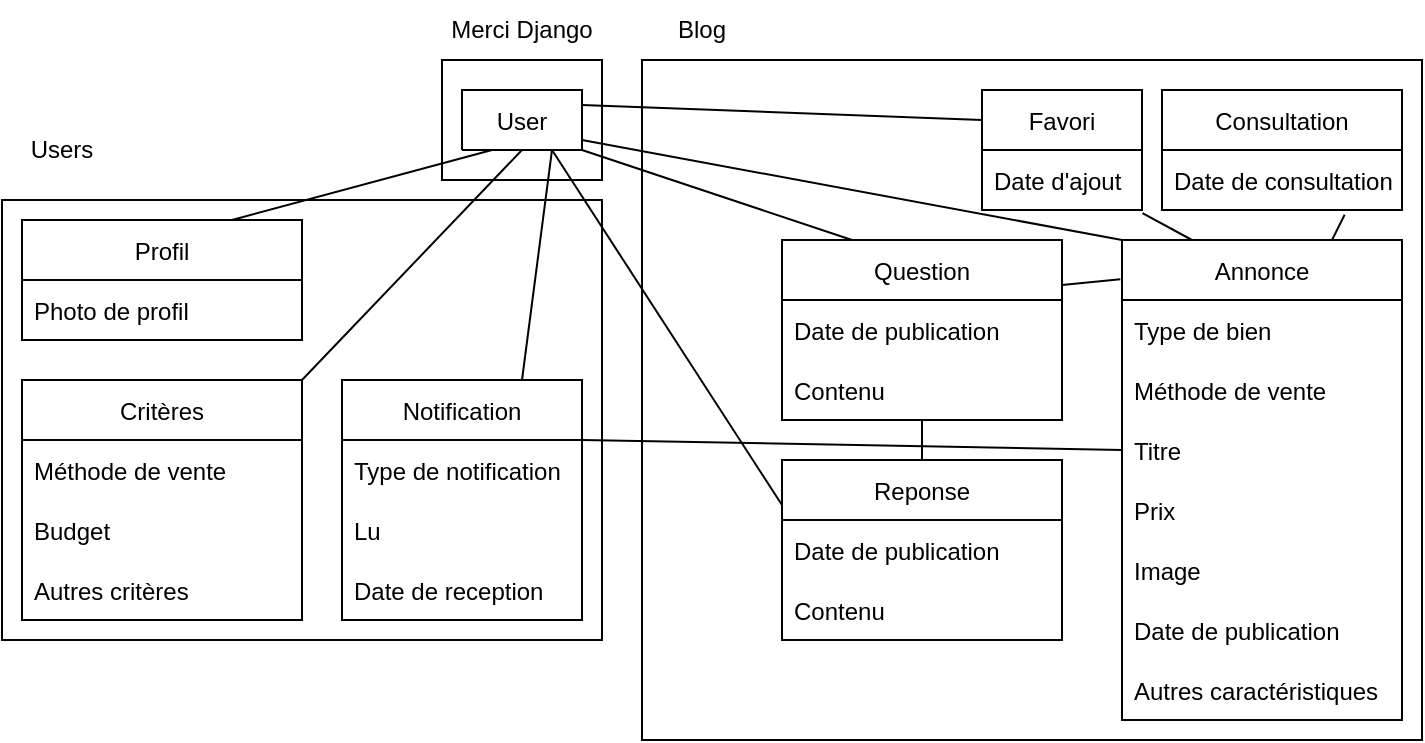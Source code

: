 <mxfile version="16.1.0" type="device"><diagram id="1iBZtBkZF_R_93mbzQ5z" name="Page-1"><mxGraphModel dx="836" dy="448" grid="1" gridSize="10" guides="1" tooltips="1" connect="1" arrows="1" fold="1" page="1" pageScale="1" pageWidth="827" pageHeight="1169" math="0" shadow="0"><root><mxCell id="0"/><mxCell id="1" parent="0"/><mxCell id="Z5SJZYzd9Il-4zwkKoLe-11" value="" style="rounded=0;whiteSpace=wrap;html=1;" vertex="1" parent="1"><mxGeometry x="320" y="60" width="80" height="60" as="geometry"/></mxCell><mxCell id="Z5SJZYzd9Il-4zwkKoLe-1" value="" style="rounded=0;whiteSpace=wrap;html=1;fillColor=none;" vertex="1" parent="1"><mxGeometry x="100" y="130" width="300" height="220" as="geometry"/></mxCell><mxCell id="Z5SJZYzd9Il-4zwkKoLe-2" value="" style="rounded=0;whiteSpace=wrap;html=1;fillColor=none;" vertex="1" parent="1"><mxGeometry x="420" y="60" width="390" height="340" as="geometry"/></mxCell><mxCell id="Z5SJZYzd9Il-4zwkKoLe-3" value="Users" style="text;html=1;strokeColor=none;fillColor=none;align=center;verticalAlign=middle;whiteSpace=wrap;rounded=0;" vertex="1" parent="1"><mxGeometry x="100" y="90" width="60" height="30" as="geometry"/></mxCell><mxCell id="Z5SJZYzd9Il-4zwkKoLe-4" value="Blog" style="text;html=1;strokeColor=none;fillColor=none;align=center;verticalAlign=middle;whiteSpace=wrap;rounded=0;" vertex="1" parent="1"><mxGeometry x="420" y="30" width="60" height="30" as="geometry"/></mxCell><mxCell id="Z5SJZYzd9Il-4zwkKoLe-10" value="Merci Django" style="text;html=1;strokeColor=none;fillColor=none;align=center;verticalAlign=middle;whiteSpace=wrap;rounded=0;" vertex="1" parent="1"><mxGeometry x="320" y="30" width="80" height="30" as="geometry"/></mxCell><mxCell id="Z5SJZYzd9Il-4zwkKoLe-16" style="rounded=0;orthogonalLoop=1;jettySize=auto;html=1;exitX=0.25;exitY=1;exitDx=0;exitDy=0;entryX=0.75;entryY=0;entryDx=0;entryDy=0;endArrow=none;endFill=0;" edge="1" parent="1" source="Z5SJZYzd9Il-4zwkKoLe-5" target="Z5SJZYzd9Il-4zwkKoLe-12"><mxGeometry relative="1" as="geometry"/></mxCell><mxCell id="Z5SJZYzd9Il-4zwkKoLe-29" style="edgeStyle=none;rounded=0;orthogonalLoop=1;jettySize=auto;html=1;exitX=0.5;exitY=1;exitDx=0;exitDy=0;entryX=1;entryY=0;entryDx=0;entryDy=0;endArrow=none;endFill=0;" edge="1" parent="1" source="Z5SJZYzd9Il-4zwkKoLe-5" target="Z5SJZYzd9Il-4zwkKoLe-17"><mxGeometry relative="1" as="geometry"/></mxCell><mxCell id="Z5SJZYzd9Il-4zwkKoLe-31" style="edgeStyle=none;rounded=0;orthogonalLoop=1;jettySize=auto;html=1;exitX=0.75;exitY=1;exitDx=0;exitDy=0;entryX=0.75;entryY=0;entryDx=0;entryDy=0;endArrow=none;endFill=0;" edge="1" parent="1" source="Z5SJZYzd9Il-4zwkKoLe-5" target="Z5SJZYzd9Il-4zwkKoLe-25"><mxGeometry relative="1" as="geometry"/></mxCell><mxCell id="Z5SJZYzd9Il-4zwkKoLe-46" style="edgeStyle=none;rounded=0;orthogonalLoop=1;jettySize=auto;html=1;exitX=1;exitY=0.25;exitDx=0;exitDy=0;entryX=0;entryY=0.25;entryDx=0;entryDy=0;endArrow=none;endFill=0;" edge="1" parent="1" source="Z5SJZYzd9Il-4zwkKoLe-5" target="Z5SJZYzd9Il-4zwkKoLe-44"><mxGeometry relative="1" as="geometry"/></mxCell><mxCell id="Z5SJZYzd9Il-4zwkKoLe-48" style="edgeStyle=none;rounded=0;orthogonalLoop=1;jettySize=auto;html=1;entryX=0;entryY=0;entryDx=0;entryDy=0;endArrow=none;endFill=0;" edge="1" parent="1" target="Z5SJZYzd9Il-4zwkKoLe-32"><mxGeometry relative="1" as="geometry"><mxPoint x="390" y="100" as="sourcePoint"/></mxGeometry></mxCell><mxCell id="Z5SJZYzd9Il-4zwkKoLe-5" value="User" style="swimlane;fontStyle=0;childLayout=stackLayout;horizontal=1;startSize=30;horizontalStack=0;resizeParent=1;resizeParentMax=0;resizeLast=0;collapsible=1;marginBottom=0;" vertex="1" collapsed="1" parent="1"><mxGeometry x="330" y="75" width="60" height="30" as="geometry"><mxRectangle x="30" y="80" width="140" height="60" as="alternateBounds"/></mxGeometry></mxCell><mxCell id="Z5SJZYzd9Il-4zwkKoLe-12" value="Profil" style="swimlane;fontStyle=0;childLayout=stackLayout;horizontal=1;startSize=30;horizontalStack=0;resizeParent=1;resizeParentMax=0;resizeLast=0;collapsible=1;marginBottom=0;" vertex="1" parent="1"><mxGeometry x="110" y="140" width="140" height="60" as="geometry"/></mxCell><mxCell id="Z5SJZYzd9Il-4zwkKoLe-13" value="Photo de profil" style="text;strokeColor=none;fillColor=none;align=left;verticalAlign=middle;spacingLeft=4;spacingRight=4;overflow=hidden;points=[[0,0.5],[1,0.5]];portConstraint=eastwest;rotatable=0;" vertex="1" parent="Z5SJZYzd9Il-4zwkKoLe-12"><mxGeometry y="30" width="140" height="30" as="geometry"/></mxCell><mxCell id="Z5SJZYzd9Il-4zwkKoLe-17" value="Critères" style="swimlane;fontStyle=0;childLayout=stackLayout;horizontal=1;startSize=30;horizontalStack=0;resizeParent=1;resizeParentMax=0;resizeLast=0;collapsible=1;marginBottom=0;" vertex="1" parent="1"><mxGeometry x="110" y="220" width="140" height="120" as="geometry"/></mxCell><mxCell id="Z5SJZYzd9Il-4zwkKoLe-18" value="Méthode de vente" style="text;strokeColor=none;fillColor=none;align=left;verticalAlign=middle;spacingLeft=4;spacingRight=4;overflow=hidden;points=[[0,0.5],[1,0.5]];portConstraint=eastwest;rotatable=0;" vertex="1" parent="Z5SJZYzd9Il-4zwkKoLe-17"><mxGeometry y="30" width="140" height="30" as="geometry"/></mxCell><mxCell id="Z5SJZYzd9Il-4zwkKoLe-19" value="Budget" style="text;strokeColor=none;fillColor=none;align=left;verticalAlign=middle;spacingLeft=4;spacingRight=4;overflow=hidden;points=[[0,0.5],[1,0.5]];portConstraint=eastwest;rotatable=0;" vertex="1" parent="Z5SJZYzd9Il-4zwkKoLe-17"><mxGeometry y="60" width="140" height="30" as="geometry"/></mxCell><mxCell id="Z5SJZYzd9Il-4zwkKoLe-20" value="Autres critères" style="text;strokeColor=none;fillColor=none;align=left;verticalAlign=middle;spacingLeft=4;spacingRight=4;overflow=hidden;points=[[0,0.5],[1,0.5]];portConstraint=eastwest;rotatable=0;" vertex="1" parent="Z5SJZYzd9Il-4zwkKoLe-17"><mxGeometry y="90" width="140" height="30" as="geometry"/></mxCell><mxCell id="Z5SJZYzd9Il-4zwkKoLe-62" style="edgeStyle=none;rounded=0;orthogonalLoop=1;jettySize=auto;html=1;exitX=1;exitY=0.25;exitDx=0;exitDy=0;entryX=0;entryY=0.5;entryDx=0;entryDy=0;endArrow=none;endFill=0;" edge="1" parent="1" source="Z5SJZYzd9Il-4zwkKoLe-25" target="Z5SJZYzd9Il-4zwkKoLe-34"><mxGeometry relative="1" as="geometry"/></mxCell><mxCell id="Z5SJZYzd9Il-4zwkKoLe-25" value="Notification" style="swimlane;fontStyle=0;childLayout=stackLayout;horizontal=1;startSize=30;horizontalStack=0;resizeParent=1;resizeParentMax=0;resizeLast=0;collapsible=1;marginBottom=0;" vertex="1" parent="1"><mxGeometry x="270" y="220" width="120" height="120" as="geometry"/></mxCell><mxCell id="Z5SJZYzd9Il-4zwkKoLe-26" value="Type de notification" style="text;strokeColor=none;fillColor=none;align=left;verticalAlign=middle;spacingLeft=4;spacingRight=4;overflow=hidden;points=[[0,0.5],[1,0.5]];portConstraint=eastwest;rotatable=0;" vertex="1" parent="Z5SJZYzd9Il-4zwkKoLe-25"><mxGeometry y="30" width="120" height="30" as="geometry"/></mxCell><mxCell id="Z5SJZYzd9Il-4zwkKoLe-27" value="Lu" style="text;strokeColor=none;fillColor=none;align=left;verticalAlign=middle;spacingLeft=4;spacingRight=4;overflow=hidden;points=[[0,0.5],[1,0.5]];portConstraint=eastwest;rotatable=0;" vertex="1" parent="Z5SJZYzd9Il-4zwkKoLe-25"><mxGeometry y="60" width="120" height="30" as="geometry"/></mxCell><mxCell id="Z5SJZYzd9Il-4zwkKoLe-28" value="Date de reception" style="text;strokeColor=none;fillColor=none;align=left;verticalAlign=middle;spacingLeft=4;spacingRight=4;overflow=hidden;points=[[0,0.5],[1,0.5]];portConstraint=eastwest;rotatable=0;" vertex="1" parent="Z5SJZYzd9Il-4zwkKoLe-25"><mxGeometry y="90" width="120" height="30" as="geometry"/></mxCell><mxCell id="Z5SJZYzd9Il-4zwkKoLe-32" value="Annonce" style="swimlane;fontStyle=0;childLayout=stackLayout;horizontal=1;startSize=30;horizontalStack=0;resizeParent=1;resizeParentMax=0;resizeLast=0;collapsible=1;marginBottom=0;fillColor=none;" vertex="1" parent="1"><mxGeometry x="660" y="150" width="140" height="240" as="geometry"/></mxCell><mxCell id="Z5SJZYzd9Il-4zwkKoLe-33" value="Type de bien" style="text;strokeColor=none;fillColor=none;align=left;verticalAlign=middle;spacingLeft=4;spacingRight=4;overflow=hidden;points=[[0,0.5],[1,0.5]];portConstraint=eastwest;rotatable=0;" vertex="1" parent="Z5SJZYzd9Il-4zwkKoLe-32"><mxGeometry y="30" width="140" height="30" as="geometry"/></mxCell><mxCell id="Z5SJZYzd9Il-4zwkKoLe-36" value="Méthode de vente" style="text;strokeColor=none;fillColor=none;align=left;verticalAlign=middle;spacingLeft=4;spacingRight=4;overflow=hidden;points=[[0,0.5],[1,0.5]];portConstraint=eastwest;rotatable=0;" vertex="1" parent="Z5SJZYzd9Il-4zwkKoLe-32"><mxGeometry y="60" width="140" height="30" as="geometry"/></mxCell><mxCell id="Z5SJZYzd9Il-4zwkKoLe-34" value="Titre" style="text;strokeColor=none;fillColor=none;align=left;verticalAlign=middle;spacingLeft=4;spacingRight=4;overflow=hidden;points=[[0,0.5],[1,0.5]];portConstraint=eastwest;rotatable=0;" vertex="1" parent="Z5SJZYzd9Il-4zwkKoLe-32"><mxGeometry y="90" width="140" height="30" as="geometry"/></mxCell><mxCell id="Z5SJZYzd9Il-4zwkKoLe-35" value="Prix" style="text;strokeColor=none;fillColor=none;align=left;verticalAlign=middle;spacingLeft=4;spacingRight=4;overflow=hidden;points=[[0,0.5],[1,0.5]];portConstraint=eastwest;rotatable=0;" vertex="1" parent="Z5SJZYzd9Il-4zwkKoLe-32"><mxGeometry y="120" width="140" height="30" as="geometry"/></mxCell><mxCell id="Z5SJZYzd9Il-4zwkKoLe-37" value="Image" style="text;strokeColor=none;fillColor=none;align=left;verticalAlign=middle;spacingLeft=4;spacingRight=4;overflow=hidden;points=[[0,0.5],[1,0.5]];portConstraint=eastwest;rotatable=0;" vertex="1" parent="Z5SJZYzd9Il-4zwkKoLe-32"><mxGeometry y="150" width="140" height="30" as="geometry"/></mxCell><mxCell id="Z5SJZYzd9Il-4zwkKoLe-38" value="Date de publication" style="text;strokeColor=none;fillColor=none;align=left;verticalAlign=middle;spacingLeft=4;spacingRight=4;overflow=hidden;points=[[0,0.5],[1,0.5]];portConstraint=eastwest;rotatable=0;" vertex="1" parent="Z5SJZYzd9Il-4zwkKoLe-32"><mxGeometry y="180" width="140" height="30" as="geometry"/></mxCell><mxCell id="Z5SJZYzd9Il-4zwkKoLe-39" value="Autres caractéristiques" style="text;strokeColor=none;fillColor=none;align=left;verticalAlign=middle;spacingLeft=4;spacingRight=4;overflow=hidden;points=[[0,0.5],[1,0.5]];portConstraint=eastwest;rotatable=0;" vertex="1" parent="Z5SJZYzd9Il-4zwkKoLe-32"><mxGeometry y="210" width="140" height="30" as="geometry"/></mxCell><mxCell id="Z5SJZYzd9Il-4zwkKoLe-49" style="edgeStyle=none;rounded=0;orthogonalLoop=1;jettySize=auto;html=1;exitX=0.761;exitY=1.078;exitDx=0;exitDy=0;entryX=0.75;entryY=0;entryDx=0;entryDy=0;endArrow=none;endFill=0;exitPerimeter=0;" edge="1" parent="1" source="Z5SJZYzd9Il-4zwkKoLe-41" target="Z5SJZYzd9Il-4zwkKoLe-32"><mxGeometry relative="1" as="geometry"/></mxCell><mxCell id="Z5SJZYzd9Il-4zwkKoLe-40" value="Consultation" style="swimlane;fontStyle=0;childLayout=stackLayout;horizontal=1;startSize=30;horizontalStack=0;resizeParent=1;resizeParentMax=0;resizeLast=0;collapsible=1;marginBottom=0;fillColor=none;" vertex="1" parent="1"><mxGeometry x="680" y="75" width="120" height="60" as="geometry"/></mxCell><mxCell id="Z5SJZYzd9Il-4zwkKoLe-41" value="Date de consultation" style="text;strokeColor=none;fillColor=none;align=left;verticalAlign=middle;spacingLeft=4;spacingRight=4;overflow=hidden;points=[[0,0.5],[1,0.5]];portConstraint=eastwest;rotatable=0;" vertex="1" parent="Z5SJZYzd9Il-4zwkKoLe-40"><mxGeometry y="30" width="120" height="30" as="geometry"/></mxCell><mxCell id="Z5SJZYzd9Il-4zwkKoLe-47" style="edgeStyle=none;rounded=0;orthogonalLoop=1;jettySize=auto;html=1;exitX=1.003;exitY=1.053;exitDx=0;exitDy=0;entryX=0.25;entryY=0;entryDx=0;entryDy=0;endArrow=none;endFill=0;exitPerimeter=0;" edge="1" parent="1" source="Z5SJZYzd9Il-4zwkKoLe-45" target="Z5SJZYzd9Il-4zwkKoLe-32"><mxGeometry relative="1" as="geometry"/></mxCell><mxCell id="Z5SJZYzd9Il-4zwkKoLe-44" value="Favori" style="swimlane;fontStyle=0;childLayout=stackLayout;horizontal=1;startSize=30;horizontalStack=0;resizeParent=1;resizeParentMax=0;resizeLast=0;collapsible=1;marginBottom=0;fillColor=none;" vertex="1" parent="1"><mxGeometry x="590" y="75" width="80" height="60" as="geometry"/></mxCell><mxCell id="Z5SJZYzd9Il-4zwkKoLe-45" value="Date d'ajout" style="text;strokeColor=none;fillColor=none;align=left;verticalAlign=middle;spacingLeft=4;spacingRight=4;overflow=hidden;points=[[0,0.5],[1,0.5]];portConstraint=eastwest;rotatable=0;" vertex="1" parent="Z5SJZYzd9Il-4zwkKoLe-44"><mxGeometry y="30" width="80" height="30" as="geometry"/></mxCell><mxCell id="Z5SJZYzd9Il-4zwkKoLe-59" style="edgeStyle=none;rounded=0;orthogonalLoop=1;jettySize=auto;html=1;exitX=1;exitY=0.25;exitDx=0;exitDy=0;entryX=-0.006;entryY=0.082;entryDx=0;entryDy=0;entryPerimeter=0;endArrow=none;endFill=0;" edge="1" parent="1" source="Z5SJZYzd9Il-4zwkKoLe-50" target="Z5SJZYzd9Il-4zwkKoLe-32"><mxGeometry relative="1" as="geometry"/></mxCell><mxCell id="Z5SJZYzd9Il-4zwkKoLe-60" style="edgeStyle=none;rounded=0;orthogonalLoop=1;jettySize=auto;html=1;exitX=0.25;exitY=0;exitDx=0;exitDy=0;entryX=1;entryY=1;entryDx=0;entryDy=0;endArrow=none;endFill=0;" edge="1" parent="1" source="Z5SJZYzd9Il-4zwkKoLe-50" target="Z5SJZYzd9Il-4zwkKoLe-5"><mxGeometry relative="1" as="geometry"/></mxCell><mxCell id="Z5SJZYzd9Il-4zwkKoLe-50" value="Question" style="swimlane;fontStyle=0;childLayout=stackLayout;horizontal=1;startSize=30;horizontalStack=0;resizeParent=1;resizeParentMax=0;resizeLast=0;collapsible=1;marginBottom=0;fillColor=none;" vertex="1" parent="1"><mxGeometry x="490" y="150" width="140" height="90" as="geometry"/></mxCell><mxCell id="Z5SJZYzd9Il-4zwkKoLe-51" value="Date de publication" style="text;strokeColor=none;fillColor=none;align=left;verticalAlign=middle;spacingLeft=4;spacingRight=4;overflow=hidden;points=[[0,0.5],[1,0.5]];portConstraint=eastwest;rotatable=0;" vertex="1" parent="Z5SJZYzd9Il-4zwkKoLe-50"><mxGeometry y="30" width="140" height="30" as="geometry"/></mxCell><mxCell id="Z5SJZYzd9Il-4zwkKoLe-52" value="Contenu" style="text;strokeColor=none;fillColor=none;align=left;verticalAlign=middle;spacingLeft=4;spacingRight=4;overflow=hidden;points=[[0,0.5],[1,0.5]];portConstraint=eastwest;rotatable=0;" vertex="1" parent="Z5SJZYzd9Il-4zwkKoLe-50"><mxGeometry y="60" width="140" height="30" as="geometry"/></mxCell><mxCell id="Z5SJZYzd9Il-4zwkKoLe-58" style="edgeStyle=none;rounded=0;orthogonalLoop=1;jettySize=auto;html=1;exitX=0.5;exitY=0;exitDx=0;exitDy=0;endArrow=none;endFill=0;entryX=0.5;entryY=1;entryDx=0;entryDy=0;" edge="1" parent="1" source="Z5SJZYzd9Il-4zwkKoLe-54" target="Z5SJZYzd9Il-4zwkKoLe-50"><mxGeometry relative="1" as="geometry"><mxPoint x="520" y="330" as="targetPoint"/></mxGeometry></mxCell><mxCell id="Z5SJZYzd9Il-4zwkKoLe-61" style="edgeStyle=none;rounded=0;orthogonalLoop=1;jettySize=auto;html=1;exitX=0;exitY=0.25;exitDx=0;exitDy=0;entryX=0.75;entryY=1;entryDx=0;entryDy=0;endArrow=none;endFill=0;" edge="1" parent="1" source="Z5SJZYzd9Il-4zwkKoLe-54" target="Z5SJZYzd9Il-4zwkKoLe-5"><mxGeometry relative="1" as="geometry"/></mxCell><mxCell id="Z5SJZYzd9Il-4zwkKoLe-54" value="Reponse" style="swimlane;fontStyle=0;childLayout=stackLayout;horizontal=1;startSize=30;horizontalStack=0;resizeParent=1;resizeParentMax=0;resizeLast=0;collapsible=1;marginBottom=0;fillColor=none;" vertex="1" parent="1"><mxGeometry x="490" y="260" width="140" height="90" as="geometry"/></mxCell><mxCell id="Z5SJZYzd9Il-4zwkKoLe-55" value="Date de publication" style="text;strokeColor=none;fillColor=none;align=left;verticalAlign=middle;spacingLeft=4;spacingRight=4;overflow=hidden;points=[[0,0.5],[1,0.5]];portConstraint=eastwest;rotatable=0;" vertex="1" parent="Z5SJZYzd9Il-4zwkKoLe-54"><mxGeometry y="30" width="140" height="30" as="geometry"/></mxCell><mxCell id="Z5SJZYzd9Il-4zwkKoLe-56" value="Contenu" style="text;strokeColor=none;fillColor=none;align=left;verticalAlign=middle;spacingLeft=4;spacingRight=4;overflow=hidden;points=[[0,0.5],[1,0.5]];portConstraint=eastwest;rotatable=0;" vertex="1" parent="Z5SJZYzd9Il-4zwkKoLe-54"><mxGeometry y="60" width="140" height="30" as="geometry"/></mxCell></root></mxGraphModel></diagram></mxfile>